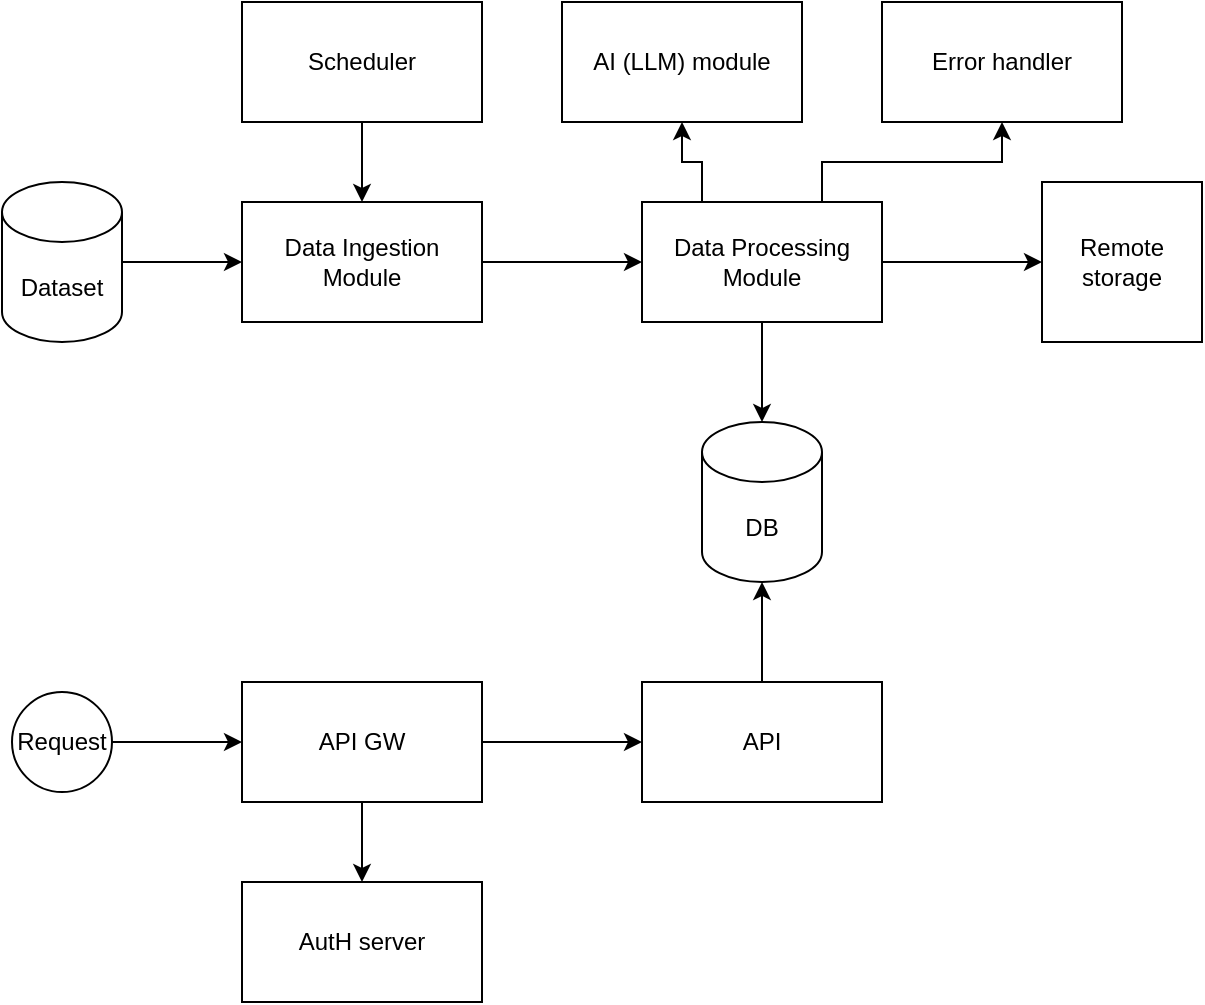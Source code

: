 <mxfile version="24.7.17">
  <diagram name="Page-1" id="pGjJPMyUl6Zpk15JPtQl">
    <mxGraphModel dx="1114" dy="733" grid="1" gridSize="10" guides="1" tooltips="1" connect="1" arrows="1" fold="1" page="1" pageScale="1" pageWidth="1169" pageHeight="827" math="0" shadow="0">
      <root>
        <mxCell id="0" />
        <mxCell id="1" parent="0" />
        <mxCell id="D0l0Ul3qYPsynRVEJv_Y-7" style="edgeStyle=orthogonalEdgeStyle;rounded=0;orthogonalLoop=1;jettySize=auto;html=1;" edge="1" parent="1" source="D0l0Ul3qYPsynRVEJv_Y-1" target="D0l0Ul3qYPsynRVEJv_Y-2">
          <mxGeometry relative="1" as="geometry" />
        </mxCell>
        <mxCell id="D0l0Ul3qYPsynRVEJv_Y-1" value="Dataset" style="shape=cylinder3;whiteSpace=wrap;html=1;boundedLbl=1;backgroundOutline=1;size=15;" vertex="1" parent="1">
          <mxGeometry x="40" y="130" width="60" height="80" as="geometry" />
        </mxCell>
        <mxCell id="D0l0Ul3qYPsynRVEJv_Y-9" style="edgeStyle=orthogonalEdgeStyle;rounded=0;orthogonalLoop=1;jettySize=auto;html=1;entryX=0;entryY=0.5;entryDx=0;entryDy=0;" edge="1" parent="1" source="D0l0Ul3qYPsynRVEJv_Y-2" target="D0l0Ul3qYPsynRVEJv_Y-5">
          <mxGeometry relative="1" as="geometry" />
        </mxCell>
        <mxCell id="D0l0Ul3qYPsynRVEJv_Y-2" value="Data Ingestion Module" style="rounded=0;whiteSpace=wrap;html=1;" vertex="1" parent="1">
          <mxGeometry x="160" y="140" width="120" height="60" as="geometry" />
        </mxCell>
        <mxCell id="D0l0Ul3qYPsynRVEJv_Y-8" style="edgeStyle=orthogonalEdgeStyle;rounded=0;orthogonalLoop=1;jettySize=auto;html=1;" edge="1" parent="1" source="D0l0Ul3qYPsynRVEJv_Y-4" target="D0l0Ul3qYPsynRVEJv_Y-2">
          <mxGeometry relative="1" as="geometry" />
        </mxCell>
        <mxCell id="D0l0Ul3qYPsynRVEJv_Y-4" value="Scheduler" style="rounded=0;whiteSpace=wrap;html=1;" vertex="1" parent="1">
          <mxGeometry x="160" y="40" width="120" height="60" as="geometry" />
        </mxCell>
        <mxCell id="D0l0Ul3qYPsynRVEJv_Y-15" style="edgeStyle=orthogonalEdgeStyle;rounded=0;orthogonalLoop=1;jettySize=auto;html=1;entryX=0;entryY=0.5;entryDx=0;entryDy=0;" edge="1" parent="1" source="D0l0Ul3qYPsynRVEJv_Y-5" target="D0l0Ul3qYPsynRVEJv_Y-14">
          <mxGeometry relative="1" as="geometry" />
        </mxCell>
        <mxCell id="D0l0Ul3qYPsynRVEJv_Y-26" style="edgeStyle=orthogonalEdgeStyle;rounded=0;orthogonalLoop=1;jettySize=auto;html=1;entryX=0.5;entryY=1;entryDx=0;entryDy=0;exitX=0.75;exitY=0;exitDx=0;exitDy=0;" edge="1" parent="1" source="D0l0Ul3qYPsynRVEJv_Y-5" target="D0l0Ul3qYPsynRVEJv_Y-24">
          <mxGeometry relative="1" as="geometry" />
        </mxCell>
        <mxCell id="D0l0Ul3qYPsynRVEJv_Y-28" style="edgeStyle=orthogonalEdgeStyle;rounded=0;orthogonalLoop=1;jettySize=auto;html=1;entryX=0.5;entryY=1;entryDx=0;entryDy=0;exitX=0.25;exitY=0;exitDx=0;exitDy=0;" edge="1" parent="1" source="D0l0Ul3qYPsynRVEJv_Y-5" target="D0l0Ul3qYPsynRVEJv_Y-27">
          <mxGeometry relative="1" as="geometry" />
        </mxCell>
        <mxCell id="D0l0Ul3qYPsynRVEJv_Y-5" value="Data Processing Module" style="rounded=0;whiteSpace=wrap;html=1;" vertex="1" parent="1">
          <mxGeometry x="360" y="140" width="120" height="60" as="geometry" />
        </mxCell>
        <mxCell id="D0l0Ul3qYPsynRVEJv_Y-6" value="DB" style="shape=cylinder3;whiteSpace=wrap;html=1;boundedLbl=1;backgroundOutline=1;size=15;" vertex="1" parent="1">
          <mxGeometry x="390" y="250" width="60" height="80" as="geometry" />
        </mxCell>
        <mxCell id="D0l0Ul3qYPsynRVEJv_Y-10" style="edgeStyle=orthogonalEdgeStyle;rounded=0;orthogonalLoop=1;jettySize=auto;html=1;entryX=0.5;entryY=0;entryDx=0;entryDy=0;entryPerimeter=0;" edge="1" parent="1" source="D0l0Ul3qYPsynRVEJv_Y-5" target="D0l0Ul3qYPsynRVEJv_Y-6">
          <mxGeometry relative="1" as="geometry" />
        </mxCell>
        <mxCell id="D0l0Ul3qYPsynRVEJv_Y-14" value="Remote storage" style="whiteSpace=wrap;html=1;aspect=fixed;" vertex="1" parent="1">
          <mxGeometry x="560" y="130" width="80" height="80" as="geometry" />
        </mxCell>
        <mxCell id="D0l0Ul3qYPsynRVEJv_Y-20" style="edgeStyle=orthogonalEdgeStyle;rounded=0;orthogonalLoop=1;jettySize=auto;html=1;exitX=1;exitY=0.5;exitDx=0;exitDy=0;entryX=0;entryY=0.5;entryDx=0;entryDy=0;" edge="1" parent="1" source="D0l0Ul3qYPsynRVEJv_Y-16" target="D0l0Ul3qYPsynRVEJv_Y-17">
          <mxGeometry relative="1" as="geometry" />
        </mxCell>
        <mxCell id="D0l0Ul3qYPsynRVEJv_Y-23" style="edgeStyle=orthogonalEdgeStyle;rounded=0;orthogonalLoop=1;jettySize=auto;html=1;exitX=0.5;exitY=1;exitDx=0;exitDy=0;entryX=0.5;entryY=0;entryDx=0;entryDy=0;" edge="1" parent="1" source="D0l0Ul3qYPsynRVEJv_Y-16" target="D0l0Ul3qYPsynRVEJv_Y-22">
          <mxGeometry relative="1" as="geometry" />
        </mxCell>
        <mxCell id="D0l0Ul3qYPsynRVEJv_Y-16" value="API GW" style="rounded=0;whiteSpace=wrap;html=1;" vertex="1" parent="1">
          <mxGeometry x="160" y="380" width="120" height="60" as="geometry" />
        </mxCell>
        <mxCell id="D0l0Ul3qYPsynRVEJv_Y-17" value="API" style="rounded=0;whiteSpace=wrap;html=1;" vertex="1" parent="1">
          <mxGeometry x="360" y="380" width="120" height="60" as="geometry" />
        </mxCell>
        <mxCell id="D0l0Ul3qYPsynRVEJv_Y-19" style="edgeStyle=orthogonalEdgeStyle;rounded=0;orthogonalLoop=1;jettySize=auto;html=1;entryX=0;entryY=0.5;entryDx=0;entryDy=0;" edge="1" parent="1" source="D0l0Ul3qYPsynRVEJv_Y-18" target="D0l0Ul3qYPsynRVEJv_Y-16">
          <mxGeometry relative="1" as="geometry" />
        </mxCell>
        <mxCell id="D0l0Ul3qYPsynRVEJv_Y-18" value="Request" style="ellipse;whiteSpace=wrap;html=1;aspect=fixed;" vertex="1" parent="1">
          <mxGeometry x="45" y="385" width="50" height="50" as="geometry" />
        </mxCell>
        <mxCell id="D0l0Ul3qYPsynRVEJv_Y-21" style="edgeStyle=orthogonalEdgeStyle;rounded=0;orthogonalLoop=1;jettySize=auto;html=1;entryX=0.5;entryY=1;entryDx=0;entryDy=0;entryPerimeter=0;" edge="1" parent="1" source="D0l0Ul3qYPsynRVEJv_Y-17" target="D0l0Ul3qYPsynRVEJv_Y-6">
          <mxGeometry relative="1" as="geometry" />
        </mxCell>
        <mxCell id="D0l0Ul3qYPsynRVEJv_Y-22" value="AutH server" style="rounded=0;whiteSpace=wrap;html=1;" vertex="1" parent="1">
          <mxGeometry x="160" y="480" width="120" height="60" as="geometry" />
        </mxCell>
        <mxCell id="D0l0Ul3qYPsynRVEJv_Y-24" value="Error handler" style="rounded=0;whiteSpace=wrap;html=1;" vertex="1" parent="1">
          <mxGeometry x="480" y="40" width="120" height="60" as="geometry" />
        </mxCell>
        <mxCell id="D0l0Ul3qYPsynRVEJv_Y-27" value="AI (LLM) module" style="rounded=0;whiteSpace=wrap;html=1;" vertex="1" parent="1">
          <mxGeometry x="320" y="40" width="120" height="60" as="geometry" />
        </mxCell>
      </root>
    </mxGraphModel>
  </diagram>
</mxfile>
